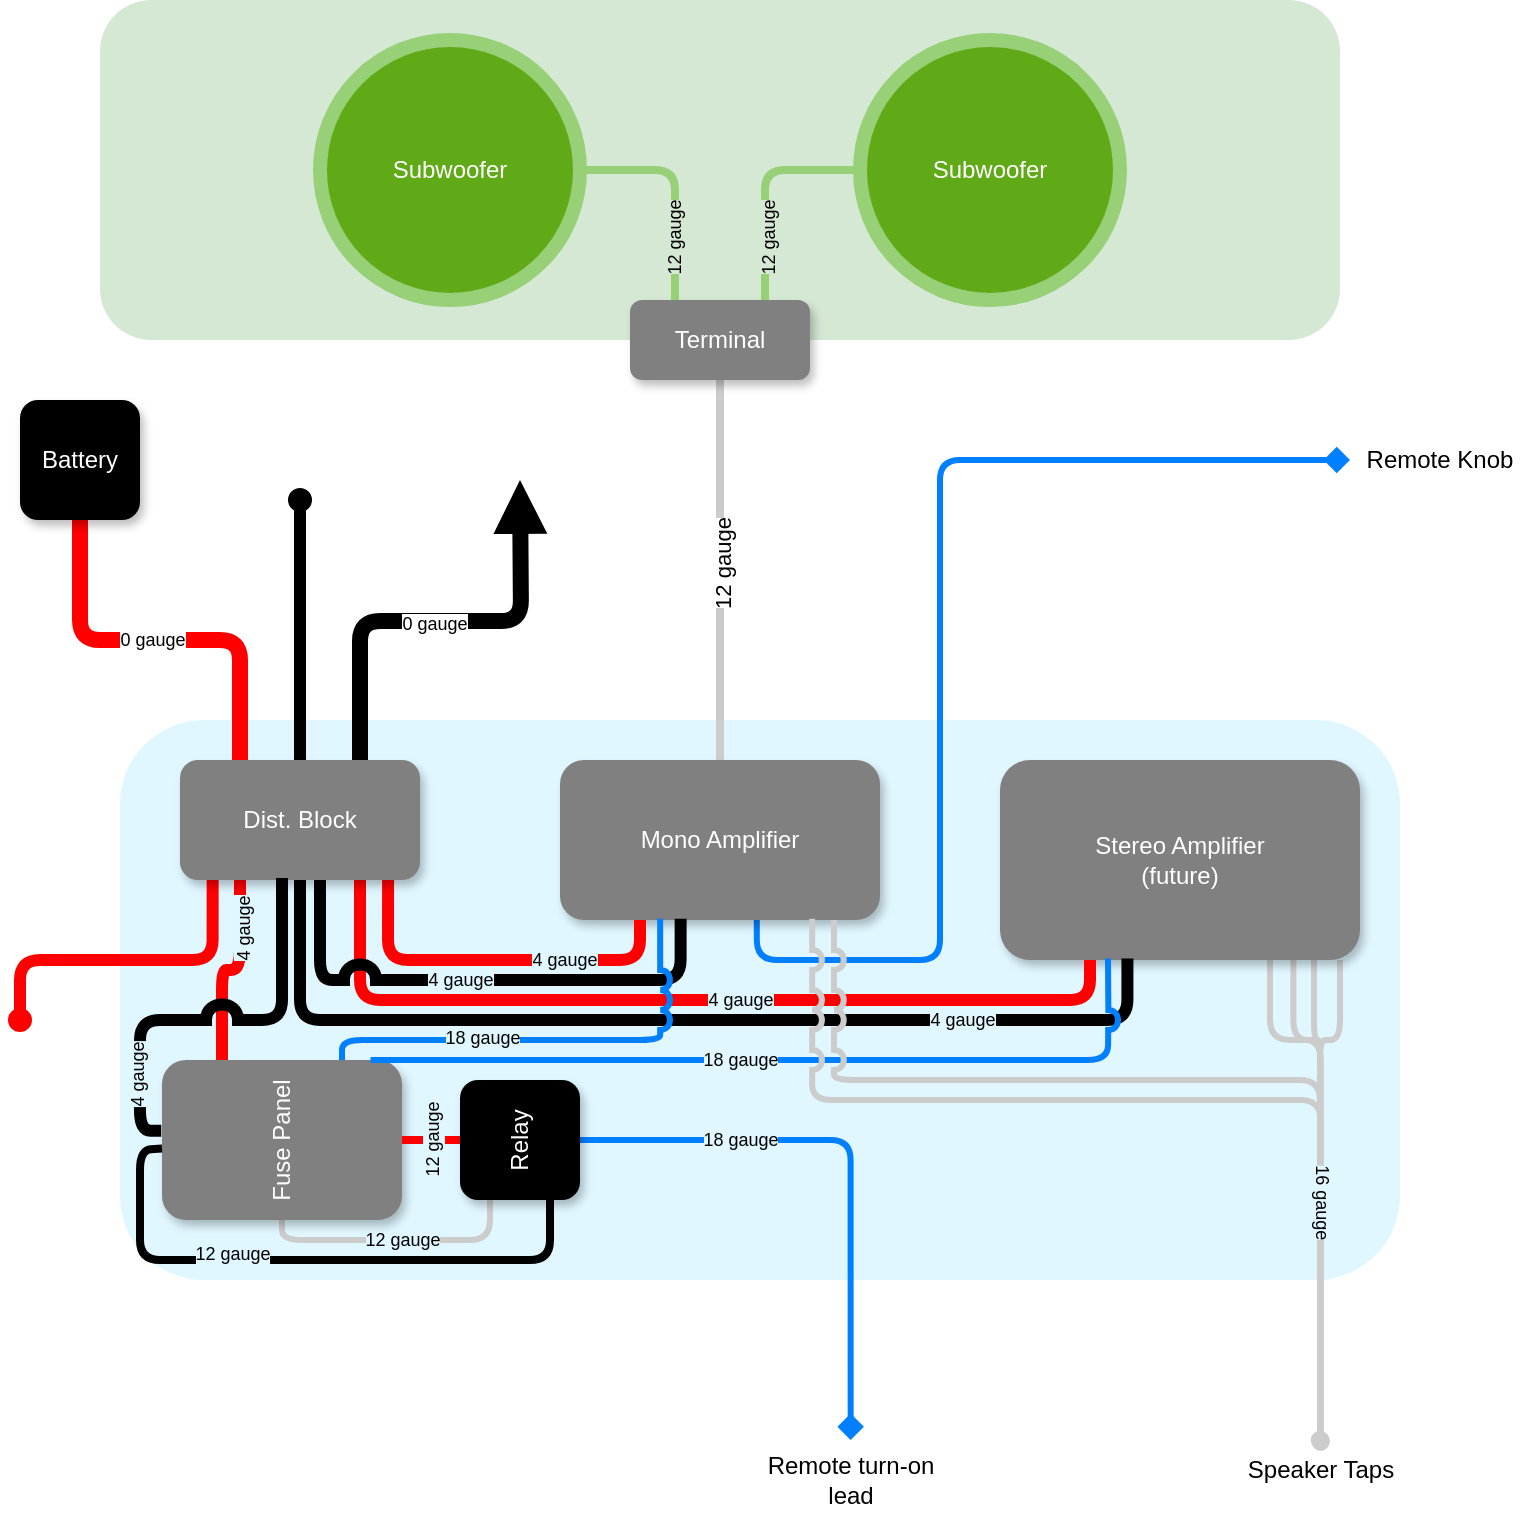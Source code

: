 <mxfile version="20.5.3" type="github">
  <diagram id="LLkIUu7B0vgxz8H2hBqR" name="Page-1">
    <mxGraphModel dx="791" dy="1077" grid="1" gridSize="10" guides="1" tooltips="1" connect="1" arrows="1" fold="1" page="1" pageScale="1" pageWidth="850" pageHeight="1100" math="0" shadow="0">
      <root>
        <mxCell id="0" />
        <mxCell id="1" parent="0" />
        <mxCell id="Ya8vrf_3RM9fZCfHisWS-58" value="" style="rounded=1;whiteSpace=wrap;html=1;strokeWidth=2;fillColor=#E0F7FF;strokeColor=none;" vertex="1" parent="1">
          <mxGeometry x="90" y="420" width="640" height="280" as="geometry" />
        </mxCell>
        <mxCell id="Ya8vrf_3RM9fZCfHisWS-29" style="edgeStyle=orthogonalEdgeStyle;rounded=1;orthogonalLoop=1;jettySize=auto;html=1;exitX=0.5;exitY=0;exitDx=0;exitDy=0;entryX=0.5;entryY=1;entryDx=0;entryDy=0;strokeColor=#CCCCCC;strokeWidth=4;endArrow=none;endFill=0;jumpStyle=arc;" edge="1" parent="1" source="Ya8vrf_3RM9fZCfHisWS-1" target="Ya8vrf_3RM9fZCfHisWS-25">
          <mxGeometry relative="1" as="geometry" />
        </mxCell>
        <mxCell id="Ya8vrf_3RM9fZCfHisWS-52" value="12 gauge" style="edgeLabel;align=center;verticalAlign=middle;resizable=0;points=[];fontColor=#000000;labelBorderColor=none;labelBackgroundColor=default;spacingTop=0;spacingBottom=0;spacing=0;html=1;horizontal=1;rotation=-90;" vertex="1" connectable="0" parent="Ya8vrf_3RM9fZCfHisWS-29">
          <mxGeometry x="0.032" y="-1" relative="1" as="geometry">
            <mxPoint as="offset" />
          </mxGeometry>
        </mxCell>
        <mxCell id="Ya8vrf_3RM9fZCfHisWS-32" style="edgeStyle=orthogonalEdgeStyle;rounded=1;jumpStyle=arc;orthogonalLoop=1;jettySize=auto;html=1;exitX=0.615;exitY=1;exitDx=0;exitDy=0;strokeColor=#007FFF;strokeWidth=3;endArrow=diamond;endFill=1;exitPerimeter=0;" edge="1" parent="1" source="Ya8vrf_3RM9fZCfHisWS-1" target="Ya8vrf_3RM9fZCfHisWS-31">
          <mxGeometry relative="1" as="geometry">
            <Array as="points">
              <mxPoint x="408" y="540" />
              <mxPoint x="500" y="540" />
              <mxPoint x="500" y="290" />
            </Array>
          </mxGeometry>
        </mxCell>
        <mxCell id="Ya8vrf_3RM9fZCfHisWS-1" value="Mono Amplifier" style="rounded=1;whiteSpace=wrap;html=1;strokeWidth=2;strokeColor=none;fillColor=#808080;fontColor=#FFFFFF;shadow=1;" vertex="1" parent="1">
          <mxGeometry x="310" y="440" width="160" height="80" as="geometry" />
        </mxCell>
        <mxCell id="Ya8vrf_3RM9fZCfHisWS-54" style="edgeStyle=orthogonalEdgeStyle;rounded=1;jumpStyle=arc;jumpSize=7;orthogonalLoop=1;jettySize=auto;html=1;exitX=0.75;exitY=1;exitDx=0;exitDy=0;shadow=0;strokeColor=#CCCCCC;strokeWidth=3;fontColor=#000000;endArrow=oval;endFill=1;entryX=0.503;entryY=0.033;entryDx=0;entryDy=0;entryPerimeter=0;" edge="1" parent="1" source="Ya8vrf_3RM9fZCfHisWS-2" target="Ya8vrf_3RM9fZCfHisWS-50">
          <mxGeometry relative="1" as="geometry">
            <Array as="points">
              <mxPoint x="665" y="580" />
              <mxPoint x="690" y="580" />
            </Array>
          </mxGeometry>
        </mxCell>
        <mxCell id="Ya8vrf_3RM9fZCfHisWS-55" style="edgeStyle=orthogonalEdgeStyle;rounded=1;jumpStyle=arc;jumpSize=7;orthogonalLoop=1;jettySize=auto;html=1;entryX=0.503;entryY=0.011;entryDx=0;entryDy=0;entryPerimeter=0;shadow=0;strokeColor=#CCCCCC;strokeWidth=3;fontColor=#000000;endArrow=oval;endFill=1;exitX=0.815;exitY=1;exitDx=0;exitDy=0;exitPerimeter=0;" edge="1" parent="1" source="Ya8vrf_3RM9fZCfHisWS-2" target="Ya8vrf_3RM9fZCfHisWS-50">
          <mxGeometry relative="1" as="geometry">
            <mxPoint x="714" y="540" as="sourcePoint" />
            <Array as="points">
              <mxPoint x="677" y="580" />
              <mxPoint x="690" y="580" />
            </Array>
          </mxGeometry>
        </mxCell>
        <mxCell id="Ya8vrf_3RM9fZCfHisWS-56" style="edgeStyle=orthogonalEdgeStyle;rounded=1;jumpStyle=arc;jumpSize=7;orthogonalLoop=1;jettySize=auto;html=1;shadow=0;strokeColor=#CCCCCC;strokeWidth=3;fontColor=#000000;endArrow=oval;endFill=1;" edge="1" parent="1" source="Ya8vrf_3RM9fZCfHisWS-2" target="Ya8vrf_3RM9fZCfHisWS-50">
          <mxGeometry relative="1" as="geometry">
            <Array as="points">
              <mxPoint x="687" y="580" />
              <mxPoint x="690" y="580" />
            </Array>
          </mxGeometry>
        </mxCell>
        <mxCell id="Ya8vrf_3RM9fZCfHisWS-57" style="edgeStyle=orthogonalEdgeStyle;rounded=1;jumpStyle=arc;jumpSize=7;orthogonalLoop=1;jettySize=auto;html=1;shadow=0;strokeColor=#CCCCCC;strokeWidth=3;fontColor=#000000;endArrow=oval;endFill=1;" edge="1" parent="1" source="Ya8vrf_3RM9fZCfHisWS-2" target="Ya8vrf_3RM9fZCfHisWS-50">
          <mxGeometry relative="1" as="geometry">
            <mxPoint x="700" y="540" as="sourcePoint" />
            <Array as="points">
              <mxPoint x="700" y="580" />
              <mxPoint x="690" y="580" />
            </Array>
          </mxGeometry>
        </mxCell>
        <mxCell id="Ya8vrf_3RM9fZCfHisWS-2" value="Stereo Amplifier&lt;br&gt;(future)" style="rounded=1;whiteSpace=wrap;html=1;strokeWidth=2;strokeColor=none;fillColor=#808080;fontColor=#FFFFFF;shadow=1;sketch=0;glass=0;" vertex="1" parent="1">
          <mxGeometry x="530" y="440" width="180" height="100" as="geometry" />
        </mxCell>
        <mxCell id="Ya8vrf_3RM9fZCfHisWS-6" style="edgeStyle=orthogonalEdgeStyle;orthogonalLoop=1;jettySize=auto;html=1;entryX=0.25;entryY=1;entryDx=0;entryDy=0;exitX=0.867;exitY=0.983;exitDx=0;exitDy=0;endArrow=none;endFill=0;strokeWidth=6;strokeColor=#FF0000;exitPerimeter=0;rounded=1;jumpStyle=arc;" edge="1" parent="1" source="Ya8vrf_3RM9fZCfHisWS-3" target="Ya8vrf_3RM9fZCfHisWS-1">
          <mxGeometry relative="1" as="geometry" />
        </mxCell>
        <mxCell id="Ya8vrf_3RM9fZCfHisWS-68" value="4 gauge" style="edgeLabel;html=1;align=center;verticalAlign=middle;resizable=0;points=[];fontSize=9;fontColor=#000000;labelBackgroundColor=#E0F7FF;" vertex="1" connectable="0" parent="Ya8vrf_3RM9fZCfHisWS-6">
          <mxGeometry x="0.373" relative="1" as="geometry">
            <mxPoint as="offset" />
          </mxGeometry>
        </mxCell>
        <mxCell id="Ya8vrf_3RM9fZCfHisWS-8" style="edgeStyle=orthogonalEdgeStyle;orthogonalLoop=1;jettySize=auto;html=1;exitX=0.75;exitY=1;exitDx=0;exitDy=0;entryX=0.25;entryY=1;entryDx=0;entryDy=0;strokeColor=#FF0000;strokeWidth=6;endArrow=none;endFill=0;rounded=1;jumpStyle=arc;" edge="1" parent="1" source="Ya8vrf_3RM9fZCfHisWS-3" target="Ya8vrf_3RM9fZCfHisWS-2">
          <mxGeometry relative="1" as="geometry" />
        </mxCell>
        <mxCell id="Ya8vrf_3RM9fZCfHisWS-66" value="4 gauge" style="edgeLabel;html=1;align=center;verticalAlign=middle;resizable=0;points=[];fontSize=9;fontColor=#000000;labelBackgroundColor=#E0F7FF;" vertex="1" connectable="0" parent="Ya8vrf_3RM9fZCfHisWS-8">
          <mxGeometry x="0.091" y="1" relative="1" as="geometry">
            <mxPoint x="7" y="1" as="offset" />
          </mxGeometry>
        </mxCell>
        <mxCell id="Ya8vrf_3RM9fZCfHisWS-9" style="edgeStyle=orthogonalEdgeStyle;orthogonalLoop=1;jettySize=auto;html=1;exitX=0.5;exitY=1;exitDx=0;exitDy=0;strokeColor=#000000;strokeWidth=6;endArrow=none;endFill=0;rounded=1;jumpStyle=arc;entryX=0.354;entryY=0.993;entryDx=0;entryDy=0;entryPerimeter=0;" edge="1" parent="1" source="Ya8vrf_3RM9fZCfHisWS-3" target="Ya8vrf_3RM9fZCfHisWS-2">
          <mxGeometry relative="1" as="geometry">
            <Array as="points">
              <mxPoint x="180" y="570" />
              <mxPoint x="594" y="570" />
            </Array>
          </mxGeometry>
        </mxCell>
        <mxCell id="Ya8vrf_3RM9fZCfHisWS-65" value="4 gauge" style="edgeLabel;html=1;align=center;verticalAlign=middle;resizable=0;points=[];fontSize=9;fontColor=#000000;labelBackgroundColor=#E0F7FF;" vertex="1" connectable="0" parent="Ya8vrf_3RM9fZCfHisWS-9">
          <mxGeometry x="0.125" y="-2" relative="1" as="geometry">
            <mxPoint x="111" y="-2" as="offset" />
          </mxGeometry>
        </mxCell>
        <mxCell id="Ya8vrf_3RM9fZCfHisWS-11" style="edgeStyle=orthogonalEdgeStyle;orthogonalLoop=1;jettySize=auto;html=1;exitX=0.25;exitY=1;exitDx=0;exitDy=0;strokeColor=#FF0000;strokeWidth=6;endArrow=none;endFill=0;rounded=1;jumpStyle=arc;entryX=1;entryY=0.25;entryDx=0;entryDy=0;" edge="1" parent="1" source="Ya8vrf_3RM9fZCfHisWS-3" target="Ya8vrf_3RM9fZCfHisWS-4">
          <mxGeometry relative="1" as="geometry" />
        </mxCell>
        <mxCell id="Ya8vrf_3RM9fZCfHisWS-69" value="4 gauge" style="edgeLabel;html=1;align=center;verticalAlign=middle;resizable=0;points=[];fontSize=9;fontColor=#000000;rotation=-90;labelBackgroundColor=#E0F7FF;" vertex="1" connectable="0" parent="Ya8vrf_3RM9fZCfHisWS-11">
          <mxGeometry x="-0.502" y="2" relative="1" as="geometry">
            <mxPoint as="offset" />
          </mxGeometry>
        </mxCell>
        <mxCell id="Ya8vrf_3RM9fZCfHisWS-41" style="edgeStyle=orthogonalEdgeStyle;rounded=1;jumpStyle=arc;orthogonalLoop=1;jettySize=auto;html=1;strokeColor=#FF0000;strokeWidth=6;endArrow=oval;endFill=1;exitX=0.136;exitY=1;exitDx=0;exitDy=0;exitPerimeter=0;" edge="1" parent="1" source="Ya8vrf_3RM9fZCfHisWS-3">
          <mxGeometry relative="1" as="geometry">
            <mxPoint x="140" y="500" as="sourcePoint" />
            <mxPoint x="40" y="570" as="targetPoint" />
            <Array as="points">
              <mxPoint x="136" y="540" />
              <mxPoint x="40" y="540" />
            </Array>
          </mxGeometry>
        </mxCell>
        <mxCell id="Ya8vrf_3RM9fZCfHisWS-43" style="edgeStyle=orthogonalEdgeStyle;rounded=1;jumpStyle=arc;orthogonalLoop=1;jettySize=auto;html=1;exitX=0.25;exitY=0;exitDx=0;exitDy=0;strokeColor=#FF0000;strokeWidth=8;endArrow=none;endFill=0;" edge="1" parent="1" source="Ya8vrf_3RM9fZCfHisWS-3" target="Ya8vrf_3RM9fZCfHisWS-42">
          <mxGeometry relative="1" as="geometry" />
        </mxCell>
        <mxCell id="Ya8vrf_3RM9fZCfHisWS-71" value="0 gauge" style="edgeLabel;html=1;align=center;verticalAlign=middle;resizable=0;points=[];fontSize=9;fontColor=#000000;" vertex="1" connectable="0" parent="Ya8vrf_3RM9fZCfHisWS-43">
          <mxGeometry x="0.04" relative="1" as="geometry">
            <mxPoint as="offset" />
          </mxGeometry>
        </mxCell>
        <mxCell id="Ya8vrf_3RM9fZCfHisWS-45" style="edgeStyle=orthogonalEdgeStyle;rounded=1;jumpStyle=arc;orthogonalLoop=1;jettySize=auto;html=1;exitX=0.75;exitY=0;exitDx=0;exitDy=0;strokeColor=#000000;strokeWidth=8;endArrow=block;endFill=1;" edge="1" parent="1" source="Ya8vrf_3RM9fZCfHisWS-3">
          <mxGeometry relative="1" as="geometry">
            <mxPoint x="290" y="300" as="targetPoint" />
          </mxGeometry>
        </mxCell>
        <mxCell id="Ya8vrf_3RM9fZCfHisWS-72" value="0 gauge" style="edgeLabel;html=1;align=center;verticalAlign=middle;resizable=0;points=[];fontSize=9;fontColor=#000000;" vertex="1" connectable="0" parent="Ya8vrf_3RM9fZCfHisWS-45">
          <mxGeometry x="-0.036" y="-1" relative="1" as="geometry">
            <mxPoint as="offset" />
          </mxGeometry>
        </mxCell>
        <mxCell id="Ya8vrf_3RM9fZCfHisWS-47" style="edgeStyle=orthogonalEdgeStyle;rounded=1;jumpStyle=arc;orthogonalLoop=1;jettySize=auto;html=1;exitX=0.5;exitY=0;exitDx=0;exitDy=0;strokeColor=#000000;strokeWidth=6;endArrow=oval;endFill=1;" edge="1" parent="1" source="Ya8vrf_3RM9fZCfHisWS-3">
          <mxGeometry relative="1" as="geometry">
            <mxPoint x="180" y="310" as="targetPoint" />
          </mxGeometry>
        </mxCell>
        <mxCell id="Ya8vrf_3RM9fZCfHisWS-3" value="Dist. Block" style="rounded=1;whiteSpace=wrap;html=1;strokeWidth=2;strokeColor=none;fillColor=#808080;fontColor=#FFFFFF;shadow=1;" vertex="1" parent="1">
          <mxGeometry x="120" y="440" width="120" height="60" as="geometry" />
        </mxCell>
        <mxCell id="Ya8vrf_3RM9fZCfHisWS-12" style="edgeStyle=orthogonalEdgeStyle;orthogonalLoop=1;jettySize=auto;html=1;exitX=0;exitY=0.5;exitDx=0;exitDy=0;strokeColor=#CCCCCC;strokeWidth=3;endArrow=none;endFill=0;rounded=1;jumpStyle=arc;entryX=0;entryY=0.25;entryDx=0;entryDy=0;" edge="1" parent="1" source="Ya8vrf_3RM9fZCfHisWS-4" target="Ya8vrf_3RM9fZCfHisWS-5">
          <mxGeometry relative="1" as="geometry">
            <Array as="points">
              <mxPoint x="171" y="680" />
              <mxPoint x="275" y="680" />
            </Array>
          </mxGeometry>
        </mxCell>
        <mxCell id="Ya8vrf_3RM9fZCfHisWS-74" value="12 gauge" style="edgeLabel;html=1;align=center;verticalAlign=middle;resizable=0;points=[];fontSize=9;fontColor=#000000;labelBackgroundColor=#E0F7FF;" vertex="1" connectable="0" parent="Ya8vrf_3RM9fZCfHisWS-12">
          <mxGeometry x="0.213" relative="1" as="geometry">
            <mxPoint x="-12" as="offset" />
          </mxGeometry>
        </mxCell>
        <mxCell id="Ya8vrf_3RM9fZCfHisWS-13" style="edgeStyle=orthogonalEdgeStyle;orthogonalLoop=1;jettySize=auto;html=1;entryX=0.425;entryY=0.983;entryDx=0;entryDy=0;strokeColor=#000000;strokeWidth=6;endArrow=none;endFill=0;entryPerimeter=0;rounded=1;jumpStyle=arc;exitX=0.558;exitY=-0.003;exitDx=0;exitDy=0;exitPerimeter=0;" edge="1" parent="1" source="Ya8vrf_3RM9fZCfHisWS-4" target="Ya8vrf_3RM9fZCfHisWS-3">
          <mxGeometry relative="1" as="geometry">
            <Array as="points">
              <mxPoint x="100" y="625" />
              <mxPoint x="100" y="570" />
              <mxPoint x="171" y="570" />
            </Array>
          </mxGeometry>
        </mxCell>
        <mxCell id="Ya8vrf_3RM9fZCfHisWS-75" value="4 gauge" style="edgeLabel;html=1;align=center;verticalAlign=middle;resizable=0;points=[];fontSize=9;fontColor=#000000;rotation=-90;labelBackgroundColor=#E0F7FF;" vertex="1" connectable="0" parent="Ya8vrf_3RM9fZCfHisWS-13">
          <mxGeometry x="-0.628" y="1" relative="1" as="geometry">
            <mxPoint as="offset" />
          </mxGeometry>
        </mxCell>
        <mxCell id="Ya8vrf_3RM9fZCfHisWS-4" value="Fuse Panel" style="rounded=1;whiteSpace=wrap;html=1;strokeWidth=2;strokeColor=none;fillColor=#808080;fontColor=#FFFFFF;shadow=1;rotation=-90;" vertex="1" parent="1">
          <mxGeometry x="131" y="570" width="80" height="120" as="geometry" />
        </mxCell>
        <mxCell id="Ya8vrf_3RM9fZCfHisWS-14" style="edgeStyle=orthogonalEdgeStyle;orthogonalLoop=1;jettySize=auto;html=1;exitX=0;exitY=0.75;exitDx=0;exitDy=0;strokeColor=#000000;strokeWidth=4;endArrow=none;endFill=0;rounded=1;jumpStyle=arc;" edge="1" parent="1" source="Ya8vrf_3RM9fZCfHisWS-5" target="Ya8vrf_3RM9fZCfHisWS-4">
          <mxGeometry relative="1" as="geometry">
            <mxPoint x="140" y="811" as="sourcePoint" />
            <mxPoint x="130" y="635" as="targetPoint" />
            <Array as="points">
              <mxPoint x="305" y="690" />
              <mxPoint x="100" y="690" />
              <mxPoint x="100" y="635" />
            </Array>
          </mxGeometry>
        </mxCell>
        <mxCell id="Ya8vrf_3RM9fZCfHisWS-73" value="12 gauge" style="edgeLabel;html=1;align=center;verticalAlign=middle;resizable=0;points=[];fontSize=9;fontColor=#000000;labelBackgroundColor=#E0F7FF;" vertex="1" connectable="0" parent="Ya8vrf_3RM9fZCfHisWS-14">
          <mxGeometry x="-0.214" y="-3" relative="1" as="geometry">
            <mxPoint x="-71" as="offset" />
          </mxGeometry>
        </mxCell>
        <mxCell id="Ya8vrf_3RM9fZCfHisWS-17" value="" style="edgeStyle=orthogonalEdgeStyle;orthogonalLoop=1;jettySize=auto;html=1;entryX=0.5;entryY=1;entryDx=0;entryDy=0;strokeColor=#FF0000;strokeWidth=4;endArrow=none;endFill=0;exitX=0.5;exitY=0;exitDx=0;exitDy=0;rounded=1;jumpStyle=arc;" edge="1" parent="1" source="Ya8vrf_3RM9fZCfHisWS-5" target="Ya8vrf_3RM9fZCfHisWS-4">
          <mxGeometry relative="1" as="geometry" />
        </mxCell>
        <mxCell id="Ya8vrf_3RM9fZCfHisWS-79" value="12 gauge" style="edgeLabel;html=1;align=center;verticalAlign=middle;resizable=0;points=[];fontSize=9;fontColor=#000000;rotation=-90;labelBackgroundColor=#E0F7FF;" vertex="1" connectable="0" parent="Ya8vrf_3RM9fZCfHisWS-17">
          <mxGeometry x="-0.228" y="-1" relative="1" as="geometry">
            <mxPoint x="-3" y="1" as="offset" />
          </mxGeometry>
        </mxCell>
        <mxCell id="Ya8vrf_3RM9fZCfHisWS-19" style="edgeStyle=orthogonalEdgeStyle;rounded=1;orthogonalLoop=1;jettySize=auto;html=1;strokeColor=#007FFF;strokeWidth=3;endArrow=diamond;endFill=1;entryX=0.503;entryY=0;entryDx=0;entryDy=0;entryPerimeter=0;jumpStyle=arc;exitX=0.5;exitY=1;exitDx=0;exitDy=0;" edge="1" parent="1" source="Ya8vrf_3RM9fZCfHisWS-5" target="Ya8vrf_3RM9fZCfHisWS-22">
          <mxGeometry relative="1" as="geometry">
            <mxPoint x="390" y="760" as="sourcePoint" />
            <mxPoint x="810" y="810" as="targetPoint" />
          </mxGeometry>
        </mxCell>
        <mxCell id="Ya8vrf_3RM9fZCfHisWS-60" value="18 gauge" style="edgeLabel;html=1;align=center;verticalAlign=middle;resizable=0;points=[];fontColor=#000000;fontSize=9;labelBackgroundColor=#E0F7FF;" vertex="1" connectable="0" parent="Ya8vrf_3RM9fZCfHisWS-19">
          <mxGeometry x="-0.53" y="-1" relative="1" as="geometry">
            <mxPoint x="13" y="-1" as="offset" />
          </mxGeometry>
        </mxCell>
        <mxCell id="Ya8vrf_3RM9fZCfHisWS-5" value="Relay" style="rounded=1;whiteSpace=wrap;html=1;strokeWidth=2;strokeColor=none;fillColor=#000000;fontColor=#FFFFFF;shadow=1;rotation=-90;" vertex="1" parent="1">
          <mxGeometry x="260" y="600" width="60" height="60" as="geometry" />
        </mxCell>
        <mxCell id="Ya8vrf_3RM9fZCfHisWS-22" value="Remote turn-on&lt;br&gt;lead" style="text;html=1;align=center;verticalAlign=middle;resizable=0;points=[];autosize=1;strokeColor=none;fillColor=none;" vertex="1" parent="1">
          <mxGeometry x="400" y="780" width="110" height="40" as="geometry" />
        </mxCell>
        <mxCell id="Ya8vrf_3RM9fZCfHisWS-24" value="" style="rounded=1;whiteSpace=wrap;html=1;strokeWidth=2;fillColor=#d5e8d4;strokeColor=none;" vertex="1" parent="1">
          <mxGeometry x="80" y="60" width="620" height="170" as="geometry" />
        </mxCell>
        <mxCell id="Ya8vrf_3RM9fZCfHisWS-38" style="edgeStyle=orthogonalEdgeStyle;rounded=1;jumpStyle=arc;orthogonalLoop=1;jettySize=auto;html=1;exitX=0.25;exitY=0;exitDx=0;exitDy=0;strokeColor=#97D077;strokeWidth=4;endArrow=none;endFill=0;" edge="1" parent="1" source="Ya8vrf_3RM9fZCfHisWS-25" target="Ya8vrf_3RM9fZCfHisWS-26">
          <mxGeometry relative="1" as="geometry" />
        </mxCell>
        <mxCell id="Ya8vrf_3RM9fZCfHisWS-76" value="12 gauge" style="edgeLabel;html=1;align=center;verticalAlign=middle;resizable=0;points=[];fontSize=9;fontColor=#000000;rotation=-90;labelBackgroundColor=#D5E8D4;" vertex="1" connectable="0" parent="Ya8vrf_3RM9fZCfHisWS-38">
          <mxGeometry x="-0.337" relative="1" as="geometry">
            <mxPoint y="7" as="offset" />
          </mxGeometry>
        </mxCell>
        <mxCell id="Ya8vrf_3RM9fZCfHisWS-39" value="" style="edgeStyle=orthogonalEdgeStyle;rounded=1;jumpStyle=arc;orthogonalLoop=1;jettySize=auto;html=1;exitX=0.75;exitY=0;exitDx=0;exitDy=0;entryX=0;entryY=0.5;entryDx=0;entryDy=0;strokeColor=#97D077;strokeWidth=4;endArrow=none;endFill=0;" edge="1" parent="1" source="Ya8vrf_3RM9fZCfHisWS-25" target="Ya8vrf_3RM9fZCfHisWS-27">
          <mxGeometry x="-0.289" y="3" relative="1" as="geometry">
            <mxPoint as="offset" />
          </mxGeometry>
        </mxCell>
        <mxCell id="Ya8vrf_3RM9fZCfHisWS-77" value="12 gauge" style="edgeLabel;html=1;align=center;verticalAlign=middle;resizable=0;points=[];fontSize=9;fontColor=#000000;rotation=-90;labelBackgroundColor=#D5E8D4;" vertex="1" connectable="0" parent="Ya8vrf_3RM9fZCfHisWS-39">
          <mxGeometry x="-0.052" relative="1" as="geometry">
            <mxPoint x="2" y="23" as="offset" />
          </mxGeometry>
        </mxCell>
        <mxCell id="Ya8vrf_3RM9fZCfHisWS-25" value="Terminal" style="rounded=1;whiteSpace=wrap;html=1;strokeWidth=2;strokeColor=none;fillColor=#808080;fontColor=#FFFFFF;shadow=1;" vertex="1" parent="1">
          <mxGeometry x="345" y="210" width="90" height="40" as="geometry" />
        </mxCell>
        <mxCell id="Ya8vrf_3RM9fZCfHisWS-26" value="Subwoofer" style="ellipse;whiteSpace=wrap;html=1;aspect=fixed;strokeWidth=7;fillColor=#60a917;fontColor=#ffffff;strokeColor=#97D077;" vertex="1" parent="1">
          <mxGeometry x="190" y="80" width="130" height="130" as="geometry" />
        </mxCell>
        <mxCell id="Ya8vrf_3RM9fZCfHisWS-27" value="Subwoofer" style="ellipse;whiteSpace=wrap;html=1;aspect=fixed;strokeWidth=7;fillColor=#60a917;fontColor=#ffffff;strokeColor=#97D077;" vertex="1" parent="1">
          <mxGeometry x="460" y="80" width="130" height="130" as="geometry" />
        </mxCell>
        <mxCell id="Ya8vrf_3RM9fZCfHisWS-7" style="edgeStyle=orthogonalEdgeStyle;orthogonalLoop=1;jettySize=auto;html=1;strokeWidth=6;endArrow=none;endFill=0;rounded=1;jumpStyle=arc;entryX=0.377;entryY=0.992;entryDx=0;entryDy=0;entryPerimeter=0;" edge="1" parent="1" target="Ya8vrf_3RM9fZCfHisWS-1">
          <mxGeometry relative="1" as="geometry">
            <mxPoint x="190" y="500" as="sourcePoint" />
            <mxPoint x="403" y="520" as="targetPoint" />
            <Array as="points">
              <mxPoint x="190" y="550" />
              <mxPoint x="370" y="550" />
            </Array>
          </mxGeometry>
        </mxCell>
        <mxCell id="Ya8vrf_3RM9fZCfHisWS-67" value="4 gauge" style="edgeLabel;html=1;align=center;verticalAlign=middle;resizable=0;points=[];fontSize=9;fontColor=#000000;labelBackgroundColor=#E0F7FF;" vertex="1" connectable="0" parent="Ya8vrf_3RM9fZCfHisWS-7">
          <mxGeometry x="0.063" y="-1" relative="1" as="geometry">
            <mxPoint x="-19" y="-1" as="offset" />
          </mxGeometry>
        </mxCell>
        <mxCell id="Ya8vrf_3RM9fZCfHisWS-31" value="Remote Knob" style="rounded=0;whiteSpace=wrap;html=1;strokeWidth=2;strokeColor=none;fillColor=none;" vertex="1" parent="1">
          <mxGeometry x="705" y="270" width="90" height="40" as="geometry" />
        </mxCell>
        <mxCell id="Ya8vrf_3RM9fZCfHisWS-42" value="Battery" style="rounded=1;whiteSpace=wrap;html=1;strokeWidth=2;fillColor=#000000;strokeColor=none;fontColor=#FFFFFF;shadow=1;" vertex="1" parent="1">
          <mxGeometry x="40" y="260" width="60" height="60" as="geometry" />
        </mxCell>
        <mxCell id="Ya8vrf_3RM9fZCfHisWS-50" value="&lt;font color=&quot;#000000&quot;&gt;Speaker Taps&lt;/font&gt;" style="text;html=1;align=center;verticalAlign=middle;resizable=0;points=[];autosize=1;strokeColor=none;fillColor=none;fontColor=#FFFFFF;rounded=1;strokeWidth=2;" vertex="1" parent="1">
          <mxGeometry x="640" y="780" width="100" height="30" as="geometry" />
        </mxCell>
        <mxCell id="Ya8vrf_3RM9fZCfHisWS-20" style="edgeStyle=orthogonalEdgeStyle;orthogonalLoop=1;jettySize=auto;html=1;strokeColor=#007FFF;strokeWidth=3;endArrow=none;endFill=0;rounded=1;jumpStyle=arc;jumpSize=6;exitX=1;exitY=0.75;exitDx=0;exitDy=0;entryX=0.313;entryY=0.992;entryDx=0;entryDy=0;entryPerimeter=0;" edge="1" parent="1" source="Ya8vrf_3RM9fZCfHisWS-4" target="Ya8vrf_3RM9fZCfHisWS-1">
          <mxGeometry relative="1" as="geometry">
            <mxPoint x="360" y="670" as="sourcePoint" />
            <mxPoint x="400" y="520" as="targetPoint" />
            <Array as="points">
              <mxPoint x="201" y="580" />
              <mxPoint x="360" y="580" />
            </Array>
          </mxGeometry>
        </mxCell>
        <mxCell id="Ya8vrf_3RM9fZCfHisWS-61" value="18 gauge" style="edgeLabel;html=1;align=center;verticalAlign=middle;resizable=0;points=[];fontSize=9;fontColor=#000000;labelBackgroundColor=#E0F7FF;" vertex="1" connectable="0" parent="Ya8vrf_3RM9fZCfHisWS-20">
          <mxGeometry x="-0.307" y="1" relative="1" as="geometry">
            <mxPoint as="offset" />
          </mxGeometry>
        </mxCell>
        <mxCell id="Ya8vrf_3RM9fZCfHisWS-21" style="edgeStyle=orthogonalEdgeStyle;orthogonalLoop=1;jettySize=auto;html=1;entryX=0.302;entryY=0.993;entryDx=0;entryDy=0;entryPerimeter=0;strokeColor=#007FFF;strokeWidth=3;endArrow=none;endFill=0;rounded=1;jumpStyle=arc;exitX=1;exitY=0.869;exitDx=0;exitDy=0;exitPerimeter=0;" edge="1" parent="1" source="Ya8vrf_3RM9fZCfHisWS-4" target="Ya8vrf_3RM9fZCfHisWS-2">
          <mxGeometry relative="1" as="geometry">
            <mxPoint x="360" y="680" as="sourcePoint" />
            <Array as="points">
              <mxPoint x="584" y="590" />
              <mxPoint x="584" y="539" />
            </Array>
          </mxGeometry>
        </mxCell>
        <mxCell id="Ya8vrf_3RM9fZCfHisWS-62" value="18 gauge" style="edgeLabel;html=1;align=center;verticalAlign=middle;resizable=0;points=[];fontSize=9;fontColor=#000000;labelBackgroundColor=#E0F7FF;" vertex="1" connectable="0" parent="Ya8vrf_3RM9fZCfHisWS-21">
          <mxGeometry x="-0.349" y="-2" relative="1" as="geometry">
            <mxPoint x="48" y="-2" as="offset" />
          </mxGeometry>
        </mxCell>
        <mxCell id="Ya8vrf_3RM9fZCfHisWS-49" style="edgeStyle=orthogonalEdgeStyle;rounded=1;jumpStyle=arc;orthogonalLoop=1;jettySize=auto;html=1;strokeColor=#CCCCCC;strokeWidth=3;fontColor=#FFFFFF;endArrow=oval;endFill=1;jumpSize=6;" edge="1" parent="1" target="Ya8vrf_3RM9fZCfHisWS-50">
          <mxGeometry relative="1" as="geometry">
            <mxPoint x="447" y="520" as="sourcePoint" />
            <mxPoint x="768" y="680" as="targetPoint" />
            <Array as="points">
              <mxPoint x="447" y="600" />
              <mxPoint x="690" y="600" />
            </Array>
          </mxGeometry>
        </mxCell>
        <mxCell id="Ya8vrf_3RM9fZCfHisWS-51" style="edgeStyle=orthogonalEdgeStyle;rounded=1;jumpStyle=arc;orthogonalLoop=1;jettySize=auto;html=1;entryX=0.503;entryY=0.011;entryDx=0;entryDy=0;entryPerimeter=0;strokeColor=#CCCCCC;strokeWidth=3;fontColor=#000000;endArrow=oval;endFill=1;shadow=0;jumpSize=6;startArrow=none;exitX=0.788;exitY=0.992;exitDx=0;exitDy=0;exitPerimeter=0;" edge="1" parent="1" source="Ya8vrf_3RM9fZCfHisWS-1" target="Ya8vrf_3RM9fZCfHisWS-50">
          <mxGeometry relative="1" as="geometry">
            <Array as="points">
              <mxPoint x="436" y="610" />
              <mxPoint x="690" y="610" />
            </Array>
          </mxGeometry>
        </mxCell>
        <mxCell id="Ya8vrf_3RM9fZCfHisWS-78" value="16 gauge" style="edgeLabel;html=1;align=center;verticalAlign=middle;resizable=0;points=[];fontSize=9;fontColor=#000000;rotation=90;labelBackgroundColor=#E0F7FF;" vertex="1" connectable="0" parent="Ya8vrf_3RM9fZCfHisWS-51">
          <mxGeometry x="0.66" y="1" relative="1" as="geometry">
            <mxPoint y="-32" as="offset" />
          </mxGeometry>
        </mxCell>
      </root>
    </mxGraphModel>
  </diagram>
</mxfile>
